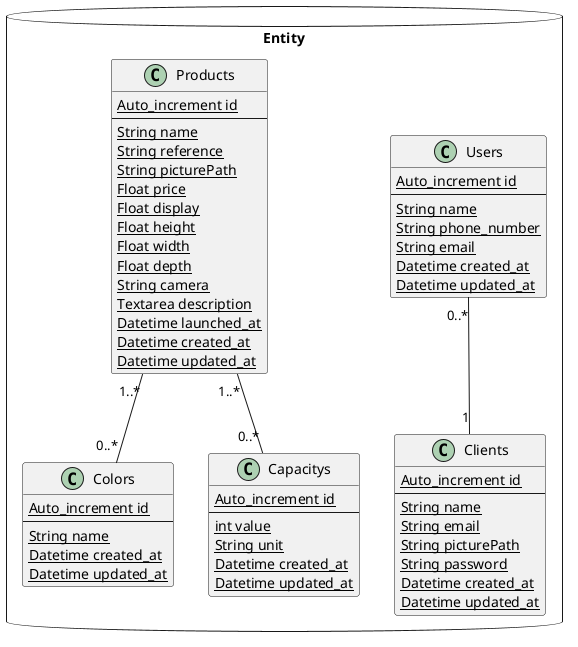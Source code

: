 @startuml class

package Entity <<Database>> {
    class Clients {
        {static} Auto_increment id
        --
        {static} String name
        {static} String email
        {static} String picturePath
        {static} String password
        {static} Datetime created_at
        {static} Datetime updated_at
    }

    Users "0..*" -- "1" Clients

    class Users {
        {static} Auto_increment id
        --
        {static} String name
        {static} String phone_number
        {static} String email
        {static} Datetime created_at
        {static} Datetime updated_at
    }

    class Products {
        {static} Auto_increment id
        --
        {static} String name
        {static} String reference
        {static} String picturePath
        {static} Float price
        {static} Float display
        {static} Float height
        {static} Float width
        {static} Float depth
        {static} String camera
        {static} Textarea description
        {static} Datetime launched_at
        {static} Datetime created_at
        {static} Datetime updated_at
    }

    Products "1..*" -- "0..*" Colors

    class Colors {
        {static} Auto_increment id
        --
        {static} String name
        {static} Datetime created_at
        {static} Datetime updated_at
    }

    Products "1..*" -- "0..*" Capacitys

    class Capacitys {
        {static} Auto_increment id
        --
        {static} int value
        {static} String unit
        {static} Datetime created_at
        {static} Datetime updated_at
    }
}

@enduml